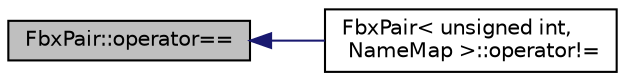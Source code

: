 digraph "FbxPair::operator=="
{
  edge [fontname="Helvetica",fontsize="10",labelfontname="Helvetica",labelfontsize="10"];
  node [fontname="Helvetica",fontsize="10",shape=record];
  rankdir="LR";
  Node9 [label="FbxPair::operator==",height=0.2,width=0.4,color="black", fillcolor="grey75", style="filled", fontcolor="black"];
  Node9 -> Node10 [dir="back",color="midnightblue",fontsize="10",style="solid",fontname="Helvetica"];
  Node10 [label="FbxPair\< unsigned int,\l NameMap \>::operator!=",height=0.2,width=0.4,color="black", fillcolor="white", style="filled",URL="$class_fbx_pair.html#a6a08f9caa08c3bdd093951eeeaed31bf"];
}
